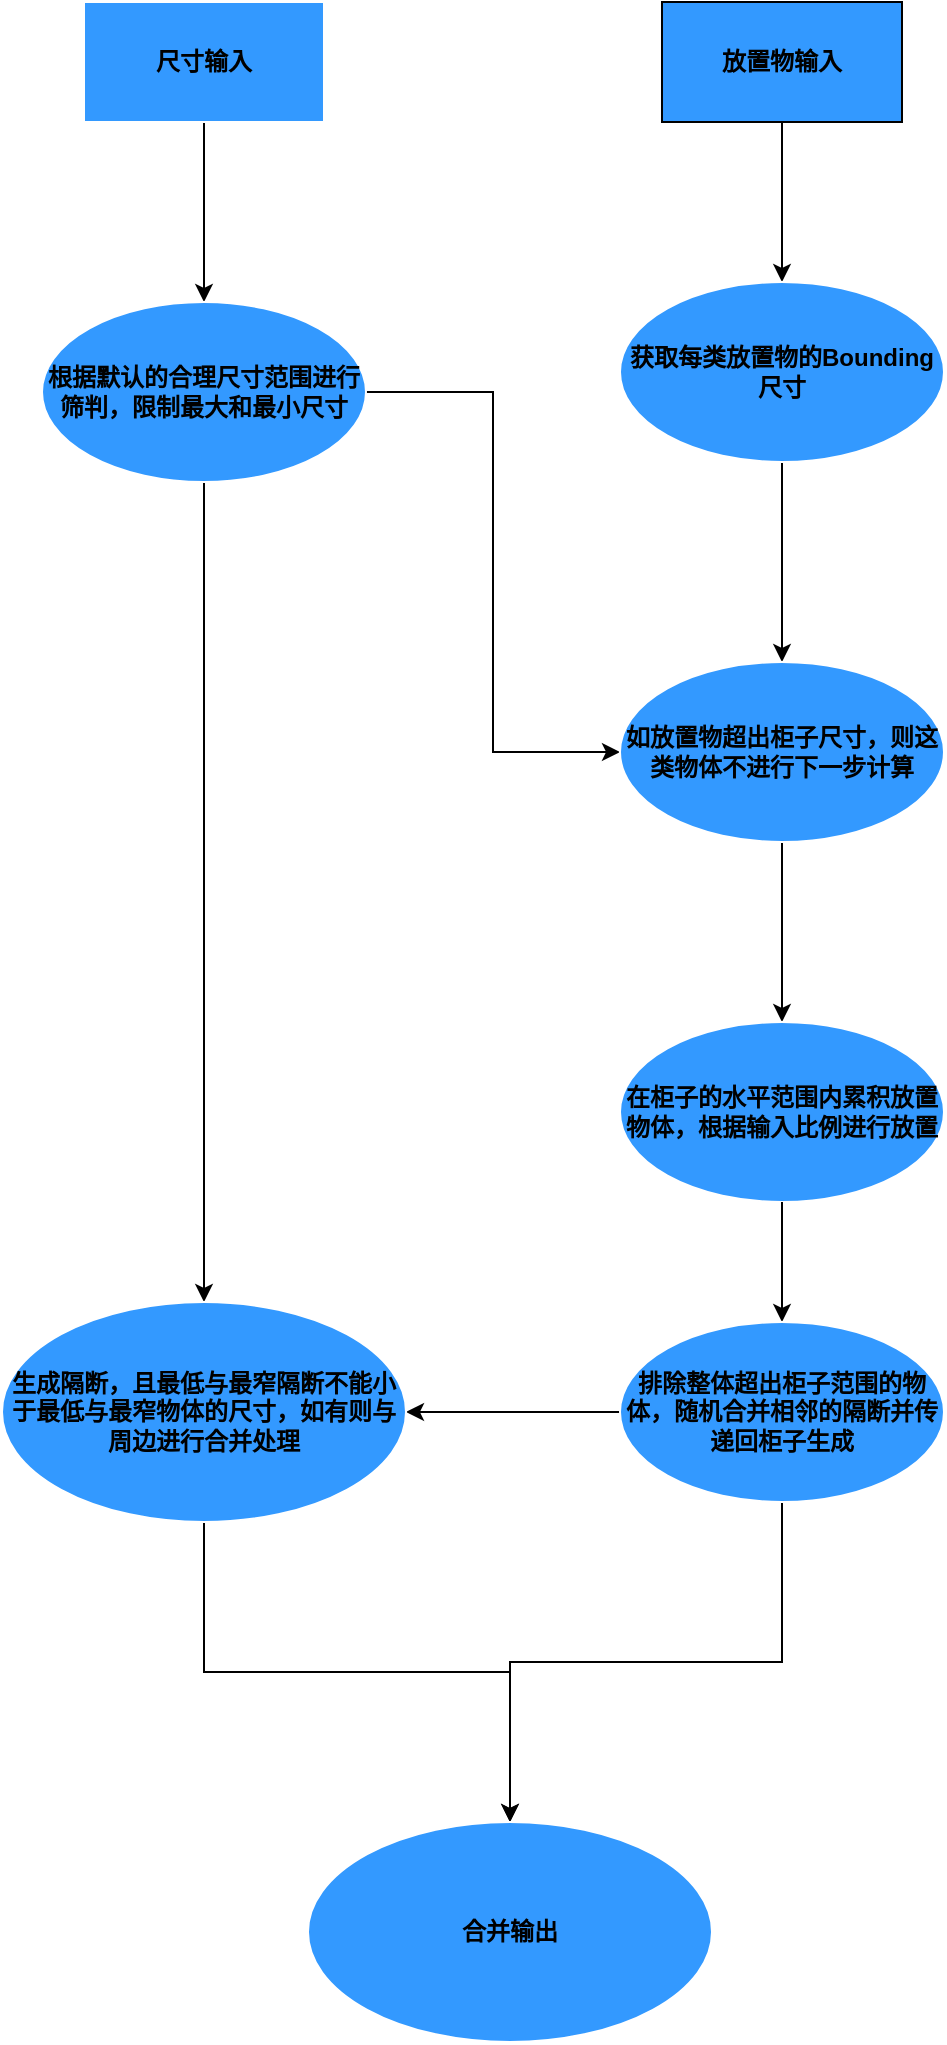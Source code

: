 <mxfile version="14.1.1" type="github">
  <diagram id="4MDGkGjNMi90dTBX4ZY5" name="Page-1">
    <mxGraphModel dx="3342" dy="1282" grid="1" gridSize="10" guides="1" tooltips="1" connect="1" arrows="1" fold="1" page="1" pageScale="1" pageWidth="827" pageHeight="1169" math="0" shadow="0">
      <root>
        <mxCell id="0" />
        <mxCell id="1" parent="0" />
        <mxCell id="p-SktXCg8iCgWs7iRDfj-4" style="edgeStyle=orthogonalEdgeStyle;rounded=0;orthogonalLoop=1;jettySize=auto;html=1;" edge="1" parent="1" source="p-SktXCg8iCgWs7iRDfj-1" target="p-SktXCg8iCgWs7iRDfj-7">
          <mxGeometry relative="1" as="geometry">
            <mxPoint x="371" y="240" as="targetPoint" />
          </mxGeometry>
        </mxCell>
        <mxCell id="p-SktXCg8iCgWs7iRDfj-1" value="尺寸输入" style="rounded=0;whiteSpace=wrap;html=1;fillColor=#3399FF;strokeColor=#FFFFFF;fontStyle=1" vertex="1" parent="1">
          <mxGeometry x="201" y="50" width="120" height="60" as="geometry" />
        </mxCell>
        <mxCell id="p-SktXCg8iCgWs7iRDfj-9" style="edgeStyle=orthogonalEdgeStyle;rounded=0;orthogonalLoop=1;jettySize=auto;html=1;entryX=0.5;entryY=0;entryDx=0;entryDy=0;" edge="1" parent="1" source="p-SktXCg8iCgWs7iRDfj-2" target="p-SktXCg8iCgWs7iRDfj-8">
          <mxGeometry relative="1" as="geometry" />
        </mxCell>
        <mxCell id="p-SktXCg8iCgWs7iRDfj-2" value="放置物输入" style="rounded=0;whiteSpace=wrap;html=1;fillColor=#3399FF;fontStyle=1" vertex="1" parent="1">
          <mxGeometry x="490" y="50" width="120" height="60" as="geometry" />
        </mxCell>
        <mxCell id="p-SktXCg8iCgWs7iRDfj-14" style="edgeStyle=orthogonalEdgeStyle;rounded=0;orthogonalLoop=1;jettySize=auto;html=1;entryX=0;entryY=0.5;entryDx=0;entryDy=0;" edge="1" parent="1" source="p-SktXCg8iCgWs7iRDfj-7" target="p-SktXCg8iCgWs7iRDfj-10">
          <mxGeometry relative="1" as="geometry" />
        </mxCell>
        <mxCell id="p-SktXCg8iCgWs7iRDfj-22" style="edgeStyle=orthogonalEdgeStyle;rounded=0;orthogonalLoop=1;jettySize=auto;html=1;" edge="1" parent="1" source="p-SktXCg8iCgWs7iRDfj-7" target="p-SktXCg8iCgWs7iRDfj-21">
          <mxGeometry relative="1" as="geometry" />
        </mxCell>
        <mxCell id="p-SktXCg8iCgWs7iRDfj-7" value="根据默认的合理尺寸范围进行筛判，限制最大和最小尺寸" style="ellipse;whiteSpace=wrap;html=1;strokeColor=#FFFFFF;fillColor=#3399FF;fontStyle=1" vertex="1" parent="1">
          <mxGeometry x="180" y="200" width="162" height="90" as="geometry" />
        </mxCell>
        <mxCell id="p-SktXCg8iCgWs7iRDfj-13" style="edgeStyle=orthogonalEdgeStyle;rounded=0;orthogonalLoop=1;jettySize=auto;html=1;" edge="1" parent="1" source="p-SktXCg8iCgWs7iRDfj-8" target="p-SktXCg8iCgWs7iRDfj-10">
          <mxGeometry relative="1" as="geometry" />
        </mxCell>
        <mxCell id="p-SktXCg8iCgWs7iRDfj-8" value="获取每类放置物的Bounding尺寸" style="ellipse;whiteSpace=wrap;html=1;strokeColor=#FFFFFF;fillColor=#3399FF;fontStyle=1" vertex="1" parent="1">
          <mxGeometry x="469" y="190" width="162" height="90" as="geometry" />
        </mxCell>
        <mxCell id="p-SktXCg8iCgWs7iRDfj-20" style="edgeStyle=orthogonalEdgeStyle;rounded=0;orthogonalLoop=1;jettySize=auto;html=1;entryX=0.5;entryY=0;entryDx=0;entryDy=0;" edge="1" parent="1" source="p-SktXCg8iCgWs7iRDfj-10" target="p-SktXCg8iCgWs7iRDfj-19">
          <mxGeometry relative="1" as="geometry" />
        </mxCell>
        <mxCell id="p-SktXCg8iCgWs7iRDfj-10" value="如放置物超出柜子尺寸，则这类物体不进行下一步计算" style="ellipse;whiteSpace=wrap;html=1;strokeColor=#FFFFFF;fillColor=#3399FF;fontStyle=1" vertex="1" parent="1">
          <mxGeometry x="469" y="380" width="162" height="90" as="geometry" />
        </mxCell>
        <mxCell id="p-SktXCg8iCgWs7iRDfj-23" style="edgeStyle=orthogonalEdgeStyle;rounded=0;orthogonalLoop=1;jettySize=auto;html=1;entryX=1;entryY=0.5;entryDx=0;entryDy=0;" edge="1" parent="1" source="p-SktXCg8iCgWs7iRDfj-27" target="p-SktXCg8iCgWs7iRDfj-21">
          <mxGeometry relative="1" as="geometry" />
        </mxCell>
        <mxCell id="p-SktXCg8iCgWs7iRDfj-26" style="edgeStyle=orthogonalEdgeStyle;rounded=0;orthogonalLoop=1;jettySize=auto;html=1;" edge="1" parent="1" source="p-SktXCg8iCgWs7iRDfj-27" target="p-SktXCg8iCgWs7iRDfj-24">
          <mxGeometry relative="1" as="geometry" />
        </mxCell>
        <mxCell id="p-SktXCg8iCgWs7iRDfj-19" value="在柜子的水平范围内累积放置物体，根据输入比例进行放置" style="ellipse;whiteSpace=wrap;html=1;strokeColor=#FFFFFF;fillColor=#3399FF;fontStyle=1" vertex="1" parent="1">
          <mxGeometry x="469" y="560" width="162" height="90" as="geometry" />
        </mxCell>
        <mxCell id="p-SktXCg8iCgWs7iRDfj-25" style="edgeStyle=orthogonalEdgeStyle;rounded=0;orthogonalLoop=1;jettySize=auto;html=1;" edge="1" parent="1" source="p-SktXCg8iCgWs7iRDfj-21" target="p-SktXCg8iCgWs7iRDfj-24">
          <mxGeometry relative="1" as="geometry" />
        </mxCell>
        <mxCell id="p-SktXCg8iCgWs7iRDfj-21" value="生成隔断，且最低与最窄隔断不能小于最低与最窄物体的尺寸，如有则与周边进行合并处理" style="ellipse;whiteSpace=wrap;html=1;strokeColor=#FFFFFF;fillColor=#3399FF;fontStyle=1" vertex="1" parent="1">
          <mxGeometry x="160" y="700" width="202" height="110" as="geometry" />
        </mxCell>
        <mxCell id="p-SktXCg8iCgWs7iRDfj-24" value="合并输出" style="ellipse;whiteSpace=wrap;html=1;strokeColor=#FFFFFF;fillColor=#3399FF;fontStyle=1" vertex="1" parent="1">
          <mxGeometry x="313" y="960" width="202" height="110" as="geometry" />
        </mxCell>
        <mxCell id="p-SktXCg8iCgWs7iRDfj-28" style="edgeStyle=orthogonalEdgeStyle;rounded=0;orthogonalLoop=1;jettySize=auto;html=1;" edge="1" parent="1" source="p-SktXCg8iCgWs7iRDfj-19" target="p-SktXCg8iCgWs7iRDfj-27">
          <mxGeometry relative="1" as="geometry">
            <mxPoint x="550" y="650" as="sourcePoint" />
            <mxPoint x="414" y="940" as="targetPoint" />
          </mxGeometry>
        </mxCell>
        <mxCell id="p-SktXCg8iCgWs7iRDfj-27" value="排除整体超出柜子范围的物体，随机合并相邻的隔断并传递回柜子生成" style="ellipse;whiteSpace=wrap;html=1;strokeColor=#FFFFFF;fillColor=#3399FF;fontStyle=1" vertex="1" parent="1">
          <mxGeometry x="469" y="710" width="162" height="90" as="geometry" />
        </mxCell>
      </root>
    </mxGraphModel>
  </diagram>
</mxfile>
